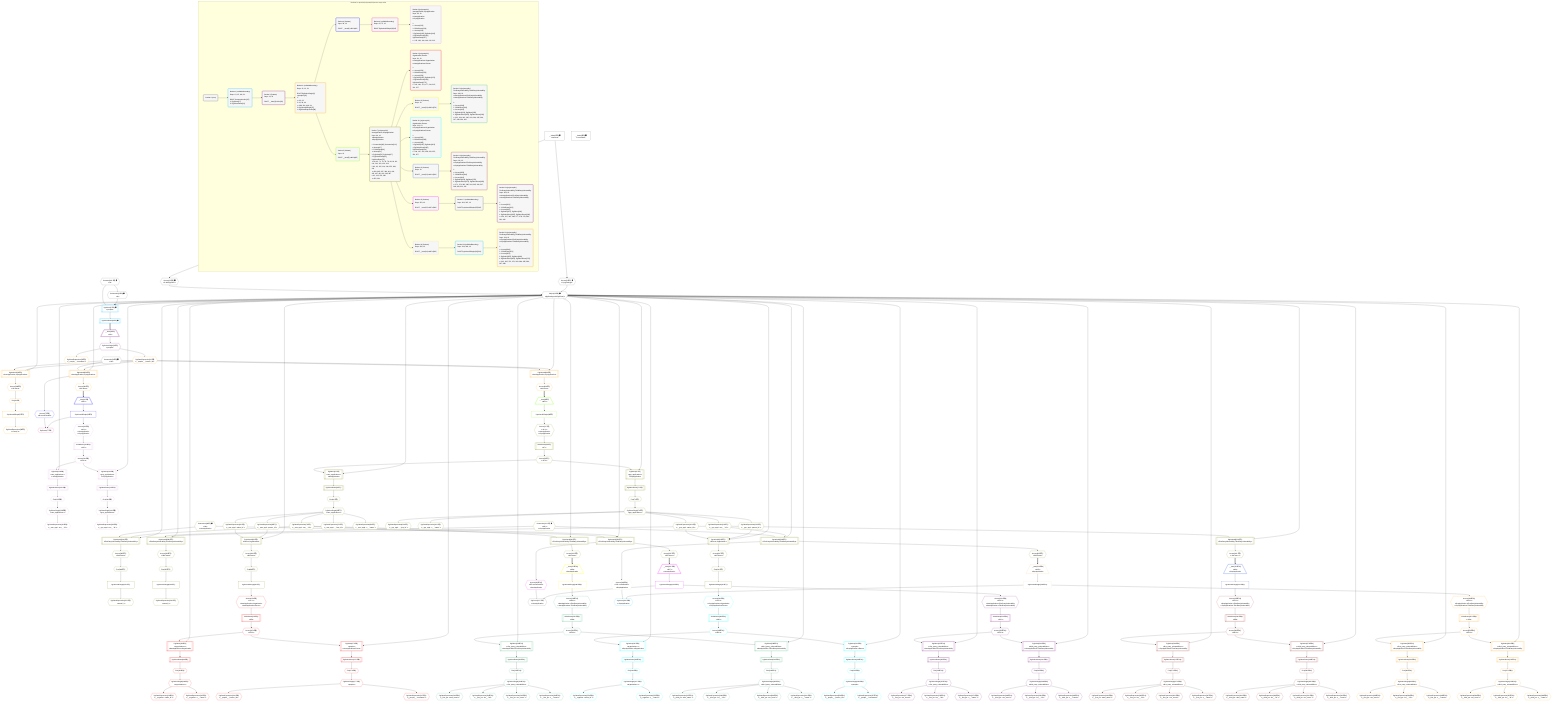 %%{init: {'themeVariables': { 'fontSize': '12px'}}}%%
graph TD
    classDef path fill:#eee,stroke:#000,color:#000
    classDef plan fill:#fff,stroke-width:1px,color:#000
    classDef itemplan fill:#fff,stroke-width:2px,color:#000
    classDef unbatchedplan fill:#dff,stroke-width:1px,color:#000
    classDef sideeffectplan fill:#fcc,stroke-width:2px,color:#000
    classDef bucket fill:#f6f6f6,color:#000,stroke-width:2px,text-align:left

    subgraph "Buckets for queries/polymorphic/person-app-vulns"
    Bucket0("Bucket 0 (root)"):::bucket
    Bucket1("Bucket 1 (nullableBoundary)<br />Deps: 13, 15, 411, 31<br /><br />ROOT Connectionᐸ9ᐳ[15]<br />1: PgSelect[17]<br />2: PgSelectRows[19]"):::bucket
    Bucket2("Bucket 2 (listItem)<br />Deps: 13, 31<br /><br />ROOT __Item{2}ᐸ19ᐳ[20]"):::bucket
    Bucket3("Bucket 3 (nullableBoundary)<br />Deps: 21, 13, 31<br /><br />ROOT PgSelectSingle{2}ᐸpeopleᐳ[21]<br />1: <br />ᐳ: 22, 23<br />2: 32, 39, 40<br />ᐳ: 389, 391, 409, 34<br />3: PgUnionAllSingle[37]<br />ᐳ: PgClassExpression[38]"):::bucket
    Bucket4("Bucket 4 (listItem)<br />Deps: 39, 13<br /><br />ROOT __Item{4}ᐸ391ᐳ[42]"):::bucket
    Bucket5("Bucket 5 (listItem)<br />Deps: 13<br /><br />ROOT __Item{5}ᐸ409ᐳ[45]"):::bucket
    Bucket6("Bucket 6 (nullableBoundary)<br />Deps: 43, 75, 13<br /><br />ROOT PgUnionAllSingle{4}[43]"):::bucket
    Bucket7("Bucket 7 (polymorphic)<br />AwsApplication,GcpApplication<br />Deps: 46, 13<br />ᐳAwsApplication<br />ᐳGcpApplication<br /><br />1: Connection[99], Connection[121]<br />ᐳ: Access[47]<br />2: JSONParse[49]<br />ᐳ: Access[51]<br />3: PgSelect[53], PgSelect[67]<br />4: PgSelectRows[61], PgSelectRows[72]<br />ᐳ: 60, 63, 71, 74, 78, 79, 80, 81, 82, 100, 101, 102, 103, 104<br />5: 83, 92, 105, 114, 246, 253, 286, 292<br />ᐳ: 393, 395, 397, 399, 401, 403, 405, 407, 88, 110, 248, 287<br />6: 91, 113, 251, 290<br />ᐳ: 252, 291"):::bucket
    Bucket8("Bucket 8 (polymorphic)<br />AwsApplication,GcpApplication<br />Deps: 43, 13<br />ᐳAwsApplication<br />ᐳGcpApplication<br /><br />1: <br />ᐳ: Access[122]<br />2: JSONParse[124]<br />ᐳ: Access[126]<br />3: PgSelect[128], PgSelect[142]<br />4: PgSelectRows[136], PgSelectRows[147]<br />ᐳ: 135, 138, 146, 149, 212, 213"):::bucket
    Bucket9("Bucket 9 (polymorphic)<br />Organization,Person<br />Deps: 91, 13<br />ᐳAwsApplicationᐳOrganization<br />ᐳAwsApplicationᐳPerson<br /><br />1: <br />ᐳ: Access[150]<br />2: JSONParse[152]<br />ᐳ: Access[154]<br />3: PgSelect[156], PgSelect[170]<br />4: PgSelectRows[164], PgSelectRows[175]<br />ᐳ: 163, 166, 174, 177, 214, 215, 216, 217"):::bucket
    Bucket10("Bucket 10 (listItem)<br />Deps: 13<br /><br />ROOT __Item{10}ᐸ393ᐳ[179]"):::bucket
    Bucket11("Bucket 11 (polymorphic)<br />Organization,Person<br />Deps: 113, 13<br />ᐳGcpApplicationᐳOrganization<br />ᐳGcpApplicationᐳPerson<br /><br />1: <br />ᐳ: Access[181]<br />2: JSONParse[183]<br />ᐳ: Access[185]<br />3: PgSelect[187], PgSelect[201]<br />4: PgSelectRows[195], PgSelectRows[206]<br />ᐳ: 194, 197, 205, 208, 254, 255, 256, 257"):::bucket
    Bucket12("Bucket 12 (listItem)<br />Deps: 13<br /><br />ROOT __Item{12}ᐸ401ᐳ[210]"):::bucket
    Bucket13("Bucket 13 (polymorphic)<br />FirstPartyVulnerability,ThirdPartyVulnerability<br />Deps: 180, 13<br />ᐳAwsApplicationᐳFirstPartyVulnerability<br />ᐳAwsApplicationᐳThirdPartyVulnerability<br /><br />1: <br />ᐳ: Access[218]<br />2: JSONParse[220]<br />ᐳ: Access[222]<br />3: PgSelect[224], PgSelect[238]<br />4: PgSelectRows[232], PgSelectRows[243]<br />ᐳ: 231, 234, 242, 245, 293, 294, 295, 296, 297, 298, 299, 300"):::bucket
    Bucket14("Bucket 14 (polymorphic)<br />FirstPartyVulnerability,ThirdPartyVulnerability<br />Deps: 211, 13<br />ᐳGcpApplicationᐳFirstPartyVulnerability<br />ᐳGcpApplicationᐳThirdPartyVulnerability<br /><br />1: <br />ᐳ: Access[258]<br />2: JSONParse[260]<br />ᐳ: Access[262]<br />3: PgSelect[264], PgSelect[278]<br />4: PgSelectRows[272], PgSelectRows[283]<br />ᐳ: 271, 274, 282, 285, 304, 305, 306, 307, 308, 309, 310, 311"):::bucket
    Bucket15("Bucket 15 (listItem)<br />Deps: 253, 13<br /><br />ROOT __Item{15}ᐸ397ᐳ[302]"):::bucket
    Bucket16("Bucket 16 (listItem)<br />Deps: 292, 13<br /><br />ROOT __Item{16}ᐸ405ᐳ[313]"):::bucket
    Bucket17("Bucket 17 (nullableBoundary)<br />Deps: 303, 315, 13<br /><br />ROOT PgUnionAllSingle{15}[303]"):::bucket
    Bucket18("Bucket 18 (nullableBoundary)<br />Deps: 314, 318, 13<br /><br />ROOT PgUnionAllSingle{16}[314]"):::bucket
    Bucket19("Bucket 19 (polymorphic)<br />FirstPartyVulnerability,ThirdPartyVulnerability<br />Deps: 303, 13<br />ᐳAwsApplicationᐳFirstPartyVulnerability<br />ᐳAwsApplicationᐳThirdPartyVulnerability<br /><br />1: <br />ᐳ: Access[321]<br />2: JSONParse[323]<br />ᐳ: Access[325]<br />3: PgSelect[327], PgSelect[341]<br />4: PgSelectRows[335], PgSelectRows[346]<br />ᐳ: 334, 337, 345, 348, 377, 378, 379, 380, 381, 382"):::bucket
    Bucket20("Bucket 20 (polymorphic)<br />FirstPartyVulnerability,ThirdPartyVulnerability<br />Deps: 314, 13<br />ᐳGcpApplicationᐳFirstPartyVulnerability<br />ᐳGcpApplicationᐳThirdPartyVulnerability<br /><br />1: <br />ᐳ: Access[349]<br />2: JSONParse[351]<br />ᐳ: Access[353]<br />3: PgSelect[355], PgSelect[369]<br />4: PgSelectRows[363], PgSelectRows[374]<br />ᐳ: 362, 365, 373, 376, 383, 384, 385, 386, 387, 388"):::bucket
    end
    Bucket0 --> Bucket1
    Bucket1 --> Bucket2
    Bucket2 --> Bucket3
    Bucket3 --> Bucket4 & Bucket5
    Bucket4 --> Bucket6
    Bucket5 --> Bucket7
    Bucket6 --> Bucket8
    Bucket7 --> Bucket9 & Bucket10 & Bucket11 & Bucket12 & Bucket15 & Bucket16
    Bucket10 --> Bucket13
    Bucket12 --> Bucket14
    Bucket15 --> Bucket17
    Bucket16 --> Bucket18
    Bucket17 --> Bucket19
    Bucket18 --> Bucket20

    %% plan dependencies
    Object13{{"Object[13∈0] ➊<br />ᐸ{pgSettings,withPgClient}ᐳ"}}:::plan
    Access10{{"Access[10∈0] ➊<br />ᐸ2.pgSettingsᐳ"}}:::plan
    Access12{{"Access[12∈0] ➊<br />ᐸ2.withPgClientᐳ"}}:::plan
    Access10 & Access12 --> Object13
    __Value2["__Value[2∈0] ➊<br />ᐸcontextᐳ"]:::plan
    __Value2 --> Access10
    __Value2 --> Access12
    Connection15{{"Connection[15∈0] ➊<br />ᐸ9ᐳ"}}:::plan
    Constant411{{"Constant[411∈0] ➊<br />ᐸ4ᐳ"}}:::plan
    Constant411 --> Connection15
    __Value4["__Value[4∈0] ➊<br />ᐸrootValueᐳ"]:::plan
    Connection31{{"Connection[31∈0] ➊<br />ᐸ24ᐳ"}}:::plan
    PgSelect17[["PgSelect[17∈1] ➊<br />ᐸpeopleᐳ"]]:::plan
    Object13 & Connection15 & Constant411 --> PgSelect17
    PgSelectRows19[["PgSelectRows[19∈1] ➊"]]:::plan
    PgSelect17 --> PgSelectRows19
    __Item20[/"__Item[20∈2]<br />ᐸ19ᐳ"\]:::itemplan
    PgSelectRows19 ==> __Item20
    PgSelectSingle21{{"PgSelectSingle[21∈2]<br />ᐸpeopleᐳ"}}:::plan
    __Item20 --> PgSelectSingle21
    PgUnionAll32[["PgUnionAll[32∈3]<br />ᐸAwsApplication,GcpApplicationᐳ"]]:::plan
    PgClassExpression22{{"PgClassExpression[22∈3]<br />ᐸ__people__.”person_id”ᐳ"}}:::plan
    Object13 & PgClassExpression22 & Connection31 --> PgUnionAll32
    PgUnionAll39[["PgUnionAll[39∈3]<br />ᐸAwsApplication,GcpApplicationᐳ"]]:::plan
    Object13 & PgClassExpression22 & Connection31 --> PgUnionAll39
    PgUnionAll40[["PgUnionAll[40∈3]<br />ᐸAwsApplication,GcpApplicationᐳ"]]:::plan
    Object13 & PgClassExpression22 & Connection31 --> PgUnionAll40
    PgSelectSingle21 --> PgClassExpression22
    PgClassExpression23{{"PgClassExpression[23∈3]<br />ᐸ__people__.”username”ᐳ"}}:::plan
    PgSelectSingle21 --> PgClassExpression23
    First34{{"First[34∈3]"}}:::plan
    Access389{{"Access[389∈3]<br />ᐸ32.itemsᐳ"}}:::plan
    Access389 --> First34
    PgUnionAllSingle37["PgUnionAllSingle[37∈3]"]:::plan
    First34 --> PgUnionAllSingle37
    PgClassExpression38{{"PgClassExpression[38∈3]<br />ᐸcount(*)ᐳ"}}:::plan
    PgUnionAllSingle37 --> PgClassExpression38
    PgUnionAll32 --> Access389
    Access391{{"Access[391∈3]<br />ᐸ39.itemsᐳ"}}:::plan
    PgUnionAll39 --> Access391
    Access409{{"Access[409∈3]<br />ᐸ40.itemsᐳ"}}:::plan
    PgUnionAll40 --> Access409
    __Item42[/"__Item[42∈4]<br />ᐸ391ᐳ"\]:::itemplan
    Access391 ==> __Item42
    PgUnionAllSingle43["PgUnionAllSingle[43∈4]"]:::plan
    __Item42 --> PgUnionAllSingle43
    Access75{{"Access[75∈4]<br />ᐸ39.cursorDetailsᐳ"}}:::plan
    PgUnionAll39 --> Access75
    PgCursor77{{"PgCursor[77∈6]"}}:::plan
    PgUnionAllSingle43 & Access75 --> PgCursor77
    PgSelect128[["PgSelect[128∈8]<br />ᐸaws_applicationsᐳ<br />ᐳAwsApplication"]]:::plan
    Access126{{"Access[126∈8]^<br />ᐸ124.0ᐳ"}}:::plan
    Object13 & Access126 --> PgSelect128
    PgSelect142[["PgSelect[142∈8]<br />ᐸgcp_applicationsᐳ<br />ᐳGcpApplication"]]:::plan
    Object13 & Access126 --> PgSelect142
    Access122{{"Access[122∈8]<br />ᐸ43.1ᐳ<br />ᐳAwsApplication<br />ᐳGcpApplication"}}:::plan
    PgUnionAllSingle43 --> Access122
    JSONParse124[["JSONParse[124∈8]^<br />ᐸ122ᐳ"]]:::plan
    Access122 --> JSONParse124
    JSONParse124 --> Access126
    First135{{"First[135∈8]^"}}:::plan
    PgSelectRows136[["PgSelectRows[136∈8]^"]]:::plan
    PgSelectRows136 --> First135
    PgSelect128 --> PgSelectRows136
    PgSelectSingle138{{"PgSelectSingle[138∈8]^<br />ᐸaws_applicationsᐳ"}}:::plan
    First135 --> PgSelectSingle138
    First146{{"First[146∈8]^"}}:::plan
    PgSelectRows147[["PgSelectRows[147∈8]^"]]:::plan
    PgSelectRows147 --> First146
    PgSelect142 --> PgSelectRows147
    PgSelectSingle149{{"PgSelectSingle[149∈8]^<br />ᐸgcp_applicationsᐳ"}}:::plan
    First146 --> PgSelectSingle149
    PgClassExpression212{{"PgClassExpression[212∈8]^<br />ᐸ__aws_appl...ons__.”id”ᐳ"}}:::plan
    PgSelectSingle138 --> PgClassExpression212
    PgClassExpression213{{"PgClassExpression[213∈8]^<br />ᐸ__gcp_appl...ons__.”id”ᐳ"}}:::plan
    PgSelectSingle149 --> PgClassExpression213
    __Item45[/"__Item[45∈5]<br />ᐸ409ᐳ"\]:::itemplan
    Access409 ==> __Item45
    PgUnionAllSingle46["PgUnionAllSingle[46∈5]"]:::plan
    __Item45 --> PgUnionAllSingle46
    PgUnionAll83[["PgUnionAll[83∈7]^<br />ᐸPerson,Organizationᐳ"]]:::plan
    PgClassExpression81{{"PgClassExpression[81∈7]^<br />ᐸ__aws_appl...person_id”ᐳ"}}:::plan
    PgClassExpression82{{"PgClassExpression[82∈7]^<br />ᐸ__aws_appl...zation_id”ᐳ"}}:::plan
    Object13 & PgClassExpression81 & PgClassExpression82 --> PgUnionAll83
    PgUnionAll105[["PgUnionAll[105∈7]^<br />ᐸPerson,Organizationᐳ"]]:::plan
    PgClassExpression103{{"PgClassExpression[103∈7]^<br />ᐸ__gcp_appl...person_id”ᐳ"}}:::plan
    PgClassExpression104{{"PgClassExpression[104∈7]^<br />ᐸ__gcp_appl...zation_id”ᐳ"}}:::plan
    Object13 & PgClassExpression103 & PgClassExpression104 --> PgUnionAll105
    PgUnionAll246[["PgUnionAll[246∈7]^<br />ᐸFirstPartyVulnerability,ThirdPartyVulnerabilityᐳ"]]:::plan
    PgClassExpression79{{"PgClassExpression[79∈7]^<br />ᐸ__aws_appl...ons__.”id”ᐳ"}}:::plan
    Connection99{{"Connection[99∈7] ➊<br />ᐸ96ᐳ<br />ᐳAwsApplication"}}:::plan
    Object13 & PgClassExpression79 & Connection99 --> PgUnionAll246
    PgUnionAll253[["PgUnionAll[253∈7]^<br />ᐸFirstPartyVulnerability,ThirdPartyVulnerabilityᐳ"]]:::plan
    Object13 & PgClassExpression79 & Connection99 --> PgUnionAll253
    PgUnionAll286[["PgUnionAll[286∈7]^<br />ᐸFirstPartyVulnerability,ThirdPartyVulnerabilityᐳ"]]:::plan
    PgClassExpression101{{"PgClassExpression[101∈7]^<br />ᐸ__gcp_appl...ons__.”id”ᐳ"}}:::plan
    Connection121{{"Connection[121∈7] ➊<br />ᐸ118ᐳ<br />ᐳGcpApplication"}}:::plan
    Object13 & PgClassExpression101 & Connection121 --> PgUnionAll286
    PgUnionAll292[["PgUnionAll[292∈7]^<br />ᐸFirstPartyVulnerability,ThirdPartyVulnerabilityᐳ"]]:::plan
    Object13 & PgClassExpression101 & Connection121 --> PgUnionAll292
    PgSelect53[["PgSelect[53∈7]<br />ᐸaws_applicationsᐳ<br />ᐳAwsApplication"]]:::plan
    Access51{{"Access[51∈7]^<br />ᐸ49.0ᐳ"}}:::plan
    Object13 & Access51 --> PgSelect53
    PgSelect67[["PgSelect[67∈7]<br />ᐸgcp_applicationsᐳ<br />ᐳGcpApplication"]]:::plan
    Object13 & Access51 --> PgSelect67
    PgUnionAll92[["PgUnionAll[92∈7]^<br />ᐸFirstPartyVulnerability,ThirdPartyVulnerabilityᐳ"]]:::plan
    Object13 & PgClassExpression79 --> PgUnionAll92
    PgUnionAll114[["PgUnionAll[114∈7]^<br />ᐸFirstPartyVulnerability,ThirdPartyVulnerabilityᐳ"]]:::plan
    Object13 & PgClassExpression101 --> PgUnionAll114
    Access47{{"Access[47∈7]<br />ᐸ46.1ᐳ<br />ᐳAwsApplication<br />ᐳGcpApplication"}}:::plan
    PgUnionAllSingle46 --> Access47
    JSONParse49[["JSONParse[49∈7]^<br />ᐸ47ᐳ"]]:::plan
    Access47 --> JSONParse49
    JSONParse49 --> Access51
    First60{{"First[60∈7]^"}}:::plan
    PgSelectRows61[["PgSelectRows[61∈7]^"]]:::plan
    PgSelectRows61 --> First60
    PgSelect53 --> PgSelectRows61
    PgSelectSingle63{{"PgSelectSingle[63∈7]^<br />ᐸaws_applicationsᐳ"}}:::plan
    First60 --> PgSelectSingle63
    First71{{"First[71∈7]^"}}:::plan
    PgSelectRows72[["PgSelectRows[72∈7]^"]]:::plan
    PgSelectRows72 --> First71
    PgSelect67 --> PgSelectRows72
    PgSelectSingle74{{"PgSelectSingle[74∈7]^<br />ᐸgcp_applicationsᐳ"}}:::plan
    First71 --> PgSelectSingle74
    PgClassExpression78{{"PgClassExpression[78∈7]^<br />ᐸ__aws_appl..._.”aws_id”ᐳ"}}:::plan
    PgSelectSingle63 --> PgClassExpression78
    PgSelectSingle63 --> PgClassExpression79
    PgClassExpression80{{"PgClassExpression[80∈7]^<br />ᐸ__aws_appl...s__.”name”ᐳ"}}:::plan
    PgSelectSingle63 --> PgClassExpression80
    PgSelectSingle63 --> PgClassExpression81
    PgSelectSingle63 --> PgClassExpression82
    First88{{"First[88∈7]^"}}:::plan
    Access399{{"Access[399∈7]^<br />ᐸ83.itemsᐳ"}}:::plan
    Access399 --> First88
    PgUnionAllSingle91["PgUnionAllSingle[91∈7]^"]:::plan
    First88 --> PgUnionAllSingle91
    PgClassExpression100{{"PgClassExpression[100∈7]^<br />ᐸ__gcp_appl..._.”gcp_id”ᐳ"}}:::plan
    PgSelectSingle74 --> PgClassExpression100
    PgSelectSingle74 --> PgClassExpression101
    PgClassExpression102{{"PgClassExpression[102∈7]^<br />ᐸ__gcp_appl...s__.”name”ᐳ"}}:::plan
    PgSelectSingle74 --> PgClassExpression102
    PgSelectSingle74 --> PgClassExpression103
    PgSelectSingle74 --> PgClassExpression104
    First110{{"First[110∈7]^"}}:::plan
    Access407{{"Access[407∈7]^<br />ᐸ105.itemsᐳ"}}:::plan
    Access407 --> First110
    PgUnionAllSingle113["PgUnionAllSingle[113∈7]^"]:::plan
    First110 --> PgUnionAllSingle113
    First248{{"First[248∈7]^"}}:::plan
    Access395{{"Access[395∈7]^<br />ᐸ246.itemsᐳ"}}:::plan
    Access395 --> First248
    PgUnionAllSingle251["PgUnionAllSingle[251∈7]^"]:::plan
    First248 --> PgUnionAllSingle251
    PgClassExpression252{{"PgClassExpression[252∈7]^<br />ᐸcount(*)ᐳ"}}:::plan
    PgUnionAllSingle251 --> PgClassExpression252
    First287{{"First[287∈7]^"}}:::plan
    Access403{{"Access[403∈7]^<br />ᐸ286.itemsᐳ"}}:::plan
    Access403 --> First287
    PgUnionAllSingle290["PgUnionAllSingle[290∈7]^"]:::plan
    First287 --> PgUnionAllSingle290
    PgClassExpression291{{"PgClassExpression[291∈7]^<br />ᐸcount(*)ᐳ"}}:::plan
    PgUnionAllSingle290 --> PgClassExpression291
    Access393{{"Access[393∈7]^<br />ᐸ92.itemsᐳ"}}:::plan
    PgUnionAll92 --> Access393
    PgUnionAll246 --> Access395
    Access397{{"Access[397∈7]^<br />ᐸ253.itemsᐳ"}}:::plan
    PgUnionAll253 --> Access397
    PgUnionAll83 --> Access399
    Access401{{"Access[401∈7]^<br />ᐸ114.itemsᐳ"}}:::plan
    PgUnionAll114 --> Access401
    PgUnionAll286 --> Access403
    Access405{{"Access[405∈7]^<br />ᐸ292.itemsᐳ"}}:::plan
    PgUnionAll292 --> Access405
    PgUnionAll105 --> Access407
    PgSelect156[["PgSelect[156∈9]<br />ᐸorganizationsᐳ<br />ᐳAwsApplicationᐳOrganization"]]:::plan
    Access154{{"Access[154∈9]^<br />ᐸ152.0ᐳ"}}:::plan
    Object13 & Access154 --> PgSelect156
    PgSelect170[["PgSelect[170∈9]<br />ᐸpeopleᐳ<br />ᐳAwsApplicationᐳPerson"]]:::plan
    Object13 & Access154 --> PgSelect170
    Access150{{"Access[150∈9]<br />ᐸ91.1ᐳ<br />ᐳAwsApplicationᐳOrganization<br />ᐳAwsApplicationᐳPerson"}}:::plan
    PgUnionAllSingle91 --> Access150
    JSONParse152[["JSONParse[152∈9]^<br />ᐸ150ᐳ"]]:::plan
    Access150 --> JSONParse152
    JSONParse152 --> Access154
    First163{{"First[163∈9]^"}}:::plan
    PgSelectRows164[["PgSelectRows[164∈9]^"]]:::plan
    PgSelectRows164 --> First163
    PgSelect156 --> PgSelectRows164
    PgSelectSingle166{{"PgSelectSingle[166∈9]^<br />ᐸorganizationsᐳ"}}:::plan
    First163 --> PgSelectSingle166
    First174{{"First[174∈9]^"}}:::plan
    PgSelectRows175[["PgSelectRows[175∈9]^"]]:::plan
    PgSelectRows175 --> First174
    PgSelect170 --> PgSelectRows175
    PgSelectSingle177{{"PgSelectSingle[177∈9]^<br />ᐸpeopleᐳ"}}:::plan
    First174 --> PgSelectSingle177
    PgClassExpression214{{"PgClassExpression[214∈9]^<br />ᐸ__organiza...zation_id”ᐳ"}}:::plan
    PgSelectSingle166 --> PgClassExpression214
    PgClassExpression215{{"PgClassExpression[215∈9]^<br />ᐸ__organiza...s__.”name”ᐳ"}}:::plan
    PgSelectSingle166 --> PgClassExpression215
    PgClassExpression216{{"PgClassExpression[216∈9]^<br />ᐸ__people__.”person_id”ᐳ"}}:::plan
    PgSelectSingle177 --> PgClassExpression216
    PgClassExpression217{{"PgClassExpression[217∈9]^<br />ᐸ__people__.”username”ᐳ"}}:::plan
    PgSelectSingle177 --> PgClassExpression217
    __Item179[/"__Item[179∈10]<br />ᐸ393ᐳ<br />ᐳAwsApplication"\]:::itemplan
    Access393 ==> __Item179
    PgUnionAllSingle180["PgUnionAllSingle[180∈10]^"]:::plan
    __Item179 --> PgUnionAllSingle180
    PgSelect224[["PgSelect[224∈13]<br />ᐸfirst_party_vulnerabilitiesᐳ<br />ᐳAwsApplicationᐳFirstPartyVulnerability"]]:::plan
    Access222{{"Access[222∈13]^<br />ᐸ220.0ᐳ"}}:::plan
    Object13 & Access222 --> PgSelect224
    PgSelect238[["PgSelect[238∈13]<br />ᐸthird_party_vulnerabilitiesᐳ<br />ᐳAwsApplicationᐳThirdPartyVulnerability"]]:::plan
    Object13 & Access222 --> PgSelect238
    Access218{{"Access[218∈13]<br />ᐸ180.1ᐳ<br />ᐳAwsApplicationᐳFirstPartyVulnerability<br />ᐳAwsApplicationᐳThirdPartyVulnerability"}}:::plan
    PgUnionAllSingle180 --> Access218
    JSONParse220[["JSONParse[220∈13]^<br />ᐸ218ᐳ"]]:::plan
    Access218 --> JSONParse220
    JSONParse220 --> Access222
    First231{{"First[231∈13]^"}}:::plan
    PgSelectRows232[["PgSelectRows[232∈13]^"]]:::plan
    PgSelectRows232 --> First231
    PgSelect224 --> PgSelectRows232
    PgSelectSingle234{{"PgSelectSingle[234∈13]^<br />ᐸfirst_party_vulnerabilitiesᐳ"}}:::plan
    First231 --> PgSelectSingle234
    First242{{"First[242∈13]^"}}:::plan
    PgSelectRows243[["PgSelectRows[243∈13]^"]]:::plan
    PgSelectRows243 --> First242
    PgSelect238 --> PgSelectRows243
    PgSelectSingle245{{"PgSelectSingle[245∈13]^<br />ᐸthird_party_vulnerabilitiesᐳ"}}:::plan
    First242 --> PgSelectSingle245
    PgClassExpression293{{"PgClassExpression[293∈13]^<br />ᐸ__first_pa...team_name”ᐳ"}}:::plan
    PgSelectSingle234 --> PgClassExpression293
    PgClassExpression294{{"PgClassExpression[294∈13]^<br />ᐸ__first_pa...ies__.”id”ᐳ"}}:::plan
    PgSelectSingle234 --> PgClassExpression294
    PgClassExpression295{{"PgClassExpression[295∈13]^<br />ᐸ__first_pa...vss_score”ᐳ"}}:::plan
    PgSelectSingle234 --> PgClassExpression295
    PgClassExpression296{{"PgClassExpression[296∈13]^<br />ᐸ__first_pa...s__.”name”ᐳ"}}:::plan
    PgSelectSingle234 --> PgClassExpression296
    PgClassExpression297{{"PgClassExpression[297∈13]^<br />ᐸ__third_pa...ndor_name”ᐳ"}}:::plan
    PgSelectSingle245 --> PgClassExpression297
    PgClassExpression298{{"PgClassExpression[298∈13]^<br />ᐸ__third_pa...ies__.”id”ᐳ"}}:::plan
    PgSelectSingle245 --> PgClassExpression298
    PgClassExpression299{{"PgClassExpression[299∈13]^<br />ᐸ__third_pa...vss_score”ᐳ"}}:::plan
    PgSelectSingle245 --> PgClassExpression299
    PgClassExpression300{{"PgClassExpression[300∈13]^<br />ᐸ__third_pa...s__.”name”ᐳ"}}:::plan
    PgSelectSingle245 --> PgClassExpression300
    PgSelect187[["PgSelect[187∈11]<br />ᐸorganizationsᐳ<br />ᐳGcpApplicationᐳOrganization"]]:::plan
    Access185{{"Access[185∈11]^<br />ᐸ183.0ᐳ"}}:::plan
    Object13 & Access185 --> PgSelect187
    PgSelect201[["PgSelect[201∈11]<br />ᐸpeopleᐳ<br />ᐳGcpApplicationᐳPerson"]]:::plan
    Object13 & Access185 --> PgSelect201
    Access181{{"Access[181∈11]<br />ᐸ113.1ᐳ<br />ᐳGcpApplicationᐳOrganization<br />ᐳGcpApplicationᐳPerson"}}:::plan
    PgUnionAllSingle113 --> Access181
    JSONParse183[["JSONParse[183∈11]^<br />ᐸ181ᐳ"]]:::plan
    Access181 --> JSONParse183
    JSONParse183 --> Access185
    First194{{"First[194∈11]^"}}:::plan
    PgSelectRows195[["PgSelectRows[195∈11]^"]]:::plan
    PgSelectRows195 --> First194
    PgSelect187 --> PgSelectRows195
    PgSelectSingle197{{"PgSelectSingle[197∈11]^<br />ᐸorganizationsᐳ"}}:::plan
    First194 --> PgSelectSingle197
    First205{{"First[205∈11]^"}}:::plan
    PgSelectRows206[["PgSelectRows[206∈11]^"]]:::plan
    PgSelectRows206 --> First205
    PgSelect201 --> PgSelectRows206
    PgSelectSingle208{{"PgSelectSingle[208∈11]^<br />ᐸpeopleᐳ"}}:::plan
    First205 --> PgSelectSingle208
    PgClassExpression254{{"PgClassExpression[254∈11]^<br />ᐸ__organiza...zation_id”ᐳ"}}:::plan
    PgSelectSingle197 --> PgClassExpression254
    PgClassExpression255{{"PgClassExpression[255∈11]^<br />ᐸ__organiza...s__.”name”ᐳ"}}:::plan
    PgSelectSingle197 --> PgClassExpression255
    PgClassExpression256{{"PgClassExpression[256∈11]^<br />ᐸ__people__.”person_id”ᐳ"}}:::plan
    PgSelectSingle208 --> PgClassExpression256
    PgClassExpression257{{"PgClassExpression[257∈11]^<br />ᐸ__people__.”username”ᐳ"}}:::plan
    PgSelectSingle208 --> PgClassExpression257
    __Item210[/"__Item[210∈12]<br />ᐸ401ᐳ<br />ᐳGcpApplication"\]:::itemplan
    Access401 ==> __Item210
    PgUnionAllSingle211["PgUnionAllSingle[211∈12]^"]:::plan
    __Item210 --> PgUnionAllSingle211
    PgSelect264[["PgSelect[264∈14]<br />ᐸfirst_party_vulnerabilitiesᐳ<br />ᐳGcpApplicationᐳFirstPartyVulnerability"]]:::plan
    Access262{{"Access[262∈14]^<br />ᐸ260.0ᐳ"}}:::plan
    Object13 & Access262 --> PgSelect264
    PgSelect278[["PgSelect[278∈14]<br />ᐸthird_party_vulnerabilitiesᐳ<br />ᐳGcpApplicationᐳThirdPartyVulnerability"]]:::plan
    Object13 & Access262 --> PgSelect278
    Access258{{"Access[258∈14]<br />ᐸ211.1ᐳ<br />ᐳGcpApplicationᐳFirstPartyVulnerability<br />ᐳGcpApplicationᐳThirdPartyVulnerability"}}:::plan
    PgUnionAllSingle211 --> Access258
    JSONParse260[["JSONParse[260∈14]^<br />ᐸ258ᐳ"]]:::plan
    Access258 --> JSONParse260
    JSONParse260 --> Access262
    First271{{"First[271∈14]^"}}:::plan
    PgSelectRows272[["PgSelectRows[272∈14]^"]]:::plan
    PgSelectRows272 --> First271
    PgSelect264 --> PgSelectRows272
    PgSelectSingle274{{"PgSelectSingle[274∈14]^<br />ᐸfirst_party_vulnerabilitiesᐳ"}}:::plan
    First271 --> PgSelectSingle274
    First282{{"First[282∈14]^"}}:::plan
    PgSelectRows283[["PgSelectRows[283∈14]^"]]:::plan
    PgSelectRows283 --> First282
    PgSelect278 --> PgSelectRows283
    PgSelectSingle285{{"PgSelectSingle[285∈14]^<br />ᐸthird_party_vulnerabilitiesᐳ"}}:::plan
    First282 --> PgSelectSingle285
    PgClassExpression304{{"PgClassExpression[304∈14]^<br />ᐸ__first_pa...team_name”ᐳ"}}:::plan
    PgSelectSingle274 --> PgClassExpression304
    PgClassExpression305{{"PgClassExpression[305∈14]^<br />ᐸ__first_pa...ies__.”id”ᐳ"}}:::plan
    PgSelectSingle274 --> PgClassExpression305
    PgClassExpression306{{"PgClassExpression[306∈14]^<br />ᐸ__first_pa...vss_score”ᐳ"}}:::plan
    PgSelectSingle274 --> PgClassExpression306
    PgClassExpression307{{"PgClassExpression[307∈14]^<br />ᐸ__first_pa...s__.”name”ᐳ"}}:::plan
    PgSelectSingle274 --> PgClassExpression307
    PgClassExpression308{{"PgClassExpression[308∈14]^<br />ᐸ__third_pa...ndor_name”ᐳ"}}:::plan
    PgSelectSingle285 --> PgClassExpression308
    PgClassExpression309{{"PgClassExpression[309∈14]^<br />ᐸ__third_pa...ies__.”id”ᐳ"}}:::plan
    PgSelectSingle285 --> PgClassExpression309
    PgClassExpression310{{"PgClassExpression[310∈14]^<br />ᐸ__third_pa...vss_score”ᐳ"}}:::plan
    PgSelectSingle285 --> PgClassExpression310
    PgClassExpression311{{"PgClassExpression[311∈14]^<br />ᐸ__third_pa...s__.”name”ᐳ"}}:::plan
    PgSelectSingle285 --> PgClassExpression311
    __Item302[/"__Item[302∈15]<br />ᐸ397ᐳ<br />ᐳAwsApplication"\]:::itemplan
    Access397 ==> __Item302
    PgUnionAllSingle303["PgUnionAllSingle[303∈15]^"]:::plan
    __Item302 --> PgUnionAllSingle303
    Access315{{"Access[315∈15]<br />ᐸ253.cursorDetailsᐳ<br />ᐳAwsApplication"}}:::plan
    PgUnionAll253 --> Access315
    PgCursor317{{"PgCursor[317∈17]<br />ᐳAwsApplication"}}:::plan
    PgUnionAllSingle303 & Access315 --> PgCursor317
    PgSelect327[["PgSelect[327∈19]<br />ᐸfirst_party_vulnerabilitiesᐳ<br />ᐳAwsApplicationᐳFirstPartyVulnerability"]]:::plan
    Access325{{"Access[325∈19]^<br />ᐸ323.0ᐳ"}}:::plan
    Object13 & Access325 --> PgSelect327
    PgSelect341[["PgSelect[341∈19]<br />ᐸthird_party_vulnerabilitiesᐳ<br />ᐳAwsApplicationᐳThirdPartyVulnerability"]]:::plan
    Object13 & Access325 --> PgSelect341
    Access321{{"Access[321∈19]<br />ᐸ303.1ᐳ<br />ᐳAwsApplicationᐳFirstPartyVulnerability<br />ᐳAwsApplicationᐳThirdPartyVulnerability"}}:::plan
    PgUnionAllSingle303 --> Access321
    JSONParse323[["JSONParse[323∈19]^<br />ᐸ321ᐳ"]]:::plan
    Access321 --> JSONParse323
    JSONParse323 --> Access325
    First334{{"First[334∈19]^"}}:::plan
    PgSelectRows335[["PgSelectRows[335∈19]^"]]:::plan
    PgSelectRows335 --> First334
    PgSelect327 --> PgSelectRows335
    PgSelectSingle337{{"PgSelectSingle[337∈19]^<br />ᐸfirst_party_vulnerabilitiesᐳ"}}:::plan
    First334 --> PgSelectSingle337
    First345{{"First[345∈19]^"}}:::plan
    PgSelectRows346[["PgSelectRows[346∈19]^"]]:::plan
    PgSelectRows346 --> First345
    PgSelect341 --> PgSelectRows346
    PgSelectSingle348{{"PgSelectSingle[348∈19]^<br />ᐸthird_party_vulnerabilitiesᐳ"}}:::plan
    First345 --> PgSelectSingle348
    PgClassExpression377{{"PgClassExpression[377∈19]^<br />ᐸ__first_pa...vss_score”ᐳ"}}:::plan
    PgSelectSingle337 --> PgClassExpression377
    PgClassExpression378{{"PgClassExpression[378∈19]^<br />ᐸ__first_pa...ies__.”id”ᐳ"}}:::plan
    PgSelectSingle337 --> PgClassExpression378
    PgClassExpression379{{"PgClassExpression[379∈19]^<br />ᐸ__first_pa...s__.”name”ᐳ"}}:::plan
    PgSelectSingle337 --> PgClassExpression379
    PgClassExpression380{{"PgClassExpression[380∈19]^<br />ᐸ__third_pa...vss_score”ᐳ"}}:::plan
    PgSelectSingle348 --> PgClassExpression380
    PgClassExpression381{{"PgClassExpression[381∈19]^<br />ᐸ__third_pa...ies__.”id”ᐳ"}}:::plan
    PgSelectSingle348 --> PgClassExpression381
    PgClassExpression382{{"PgClassExpression[382∈19]^<br />ᐸ__third_pa...s__.”name”ᐳ"}}:::plan
    PgSelectSingle348 --> PgClassExpression382
    __Item313[/"__Item[313∈16]<br />ᐸ405ᐳ<br />ᐳGcpApplication"\]:::itemplan
    Access405 ==> __Item313
    PgUnionAllSingle314["PgUnionAllSingle[314∈16]^"]:::plan
    __Item313 --> PgUnionAllSingle314
    Access318{{"Access[318∈16]<br />ᐸ292.cursorDetailsᐳ<br />ᐳGcpApplication"}}:::plan
    PgUnionAll292 --> Access318
    PgCursor320{{"PgCursor[320∈18]<br />ᐳGcpApplication"}}:::plan
    PgUnionAllSingle314 & Access318 --> PgCursor320
    PgSelect355[["PgSelect[355∈20]<br />ᐸfirst_party_vulnerabilitiesᐳ<br />ᐳGcpApplicationᐳFirstPartyVulnerability"]]:::plan
    Access353{{"Access[353∈20]^<br />ᐸ351.0ᐳ"}}:::plan
    Object13 & Access353 --> PgSelect355
    PgSelect369[["PgSelect[369∈20]<br />ᐸthird_party_vulnerabilitiesᐳ<br />ᐳGcpApplicationᐳThirdPartyVulnerability"]]:::plan
    Object13 & Access353 --> PgSelect369
    Access349{{"Access[349∈20]<br />ᐸ314.1ᐳ<br />ᐳGcpApplicationᐳFirstPartyVulnerability<br />ᐳGcpApplicationᐳThirdPartyVulnerability"}}:::plan
    PgUnionAllSingle314 --> Access349
    JSONParse351[["JSONParse[351∈20]^<br />ᐸ349ᐳ"]]:::plan
    Access349 --> JSONParse351
    JSONParse351 --> Access353
    First362{{"First[362∈20]^"}}:::plan
    PgSelectRows363[["PgSelectRows[363∈20]^"]]:::plan
    PgSelectRows363 --> First362
    PgSelect355 --> PgSelectRows363
    PgSelectSingle365{{"PgSelectSingle[365∈20]^<br />ᐸfirst_party_vulnerabilitiesᐳ"}}:::plan
    First362 --> PgSelectSingle365
    First373{{"First[373∈20]^"}}:::plan
    PgSelectRows374[["PgSelectRows[374∈20]^"]]:::plan
    PgSelectRows374 --> First373
    PgSelect369 --> PgSelectRows374
    PgSelectSingle376{{"PgSelectSingle[376∈20]^<br />ᐸthird_party_vulnerabilitiesᐳ"}}:::plan
    First373 --> PgSelectSingle376
    PgClassExpression383{{"PgClassExpression[383∈20]^<br />ᐸ__first_pa...vss_score”ᐳ"}}:::plan
    PgSelectSingle365 --> PgClassExpression383
    PgClassExpression384{{"PgClassExpression[384∈20]^<br />ᐸ__first_pa...ies__.”id”ᐳ"}}:::plan
    PgSelectSingle365 --> PgClassExpression384
    PgClassExpression385{{"PgClassExpression[385∈20]^<br />ᐸ__first_pa...s__.”name”ᐳ"}}:::plan
    PgSelectSingle365 --> PgClassExpression385
    PgClassExpression386{{"PgClassExpression[386∈20]^<br />ᐸ__third_pa...vss_score”ᐳ"}}:::plan
    PgSelectSingle376 --> PgClassExpression386
    PgClassExpression387{{"PgClassExpression[387∈20]^<br />ᐸ__third_pa...ies__.”id”ᐳ"}}:::plan
    PgSelectSingle376 --> PgClassExpression387
    PgClassExpression388{{"PgClassExpression[388∈20]^<br />ᐸ__third_pa...s__.”name”ᐳ"}}:::plan
    PgSelectSingle376 --> PgClassExpression388

    %% define steps
    classDef bucket0 stroke:#696969
    class Bucket0,__Value2,__Value4,Access10,Access12,Object13,Connection15,Connection31,Constant411 bucket0
    classDef bucket1 stroke:#00bfff
    class Bucket1,PgSelect17,PgSelectRows19 bucket1
    classDef bucket2 stroke:#7f007f
    class Bucket2,__Item20,PgSelectSingle21 bucket2
    classDef bucket3 stroke:#ffa500
    class Bucket3,PgClassExpression22,PgClassExpression23,PgUnionAll32,First34,PgUnionAllSingle37,PgClassExpression38,PgUnionAll39,PgUnionAll40,Access389,Access391,Access409 bucket3
    classDef bucket4 stroke:#0000ff
    class Bucket4,__Item42,PgUnionAllSingle43,Access75 bucket4
    classDef bucket5 stroke:#7fff00
    class Bucket5,__Item45,PgUnionAllSingle46 bucket5
    classDef bucket6 stroke:#ff1493
    class Bucket6,PgCursor77 bucket6
    classDef bucket7 stroke:#808000
    class Bucket7,Access47,JSONParse49,Access51,PgSelect53,First60,PgSelectRows61,PgSelectSingle63,PgSelect67,First71,PgSelectRows72,PgSelectSingle74,PgClassExpression78,PgClassExpression79,PgClassExpression80,PgClassExpression81,PgClassExpression82,PgUnionAll83,First88,PgUnionAllSingle91,PgUnionAll92,Connection99,PgClassExpression100,PgClassExpression101,PgClassExpression102,PgClassExpression103,PgClassExpression104,PgUnionAll105,First110,PgUnionAllSingle113,PgUnionAll114,Connection121,PgUnionAll246,First248,PgUnionAllSingle251,PgClassExpression252,PgUnionAll253,PgUnionAll286,First287,PgUnionAllSingle290,PgClassExpression291,PgUnionAll292,Access393,Access395,Access397,Access399,Access401,Access403,Access405,Access407 bucket7
    classDef bucket8 stroke:#dda0dd
    class Bucket8,Access122,JSONParse124,Access126,PgSelect128,First135,PgSelectRows136,PgSelectSingle138,PgSelect142,First146,PgSelectRows147,PgSelectSingle149,PgClassExpression212,PgClassExpression213 bucket8
    classDef bucket9 stroke:#ff0000
    class Bucket9,Access150,JSONParse152,Access154,PgSelect156,First163,PgSelectRows164,PgSelectSingle166,PgSelect170,First174,PgSelectRows175,PgSelectSingle177,PgClassExpression214,PgClassExpression215,PgClassExpression216,PgClassExpression217 bucket9
    classDef bucket10 stroke:#ffff00
    class Bucket10,__Item179,PgUnionAllSingle180 bucket10
    classDef bucket11 stroke:#00ffff
    class Bucket11,Access181,JSONParse183,Access185,PgSelect187,First194,PgSelectRows195,PgSelectSingle197,PgSelect201,First205,PgSelectRows206,PgSelectSingle208,PgClassExpression254,PgClassExpression255,PgClassExpression256,PgClassExpression257 bucket11
    classDef bucket12 stroke:#4169e1
    class Bucket12,__Item210,PgUnionAllSingle211 bucket12
    classDef bucket13 stroke:#3cb371
    class Bucket13,Access218,JSONParse220,Access222,PgSelect224,First231,PgSelectRows232,PgSelectSingle234,PgSelect238,First242,PgSelectRows243,PgSelectSingle245,PgClassExpression293,PgClassExpression294,PgClassExpression295,PgClassExpression296,PgClassExpression297,PgClassExpression298,PgClassExpression299,PgClassExpression300 bucket13
    classDef bucket14 stroke:#a52a2a
    class Bucket14,Access258,JSONParse260,Access262,PgSelect264,First271,PgSelectRows272,PgSelectSingle274,PgSelect278,First282,PgSelectRows283,PgSelectSingle285,PgClassExpression304,PgClassExpression305,PgClassExpression306,PgClassExpression307,PgClassExpression308,PgClassExpression309,PgClassExpression310,PgClassExpression311 bucket14
    classDef bucket15 stroke:#ff00ff
    class Bucket15,__Item302,PgUnionAllSingle303,Access315 bucket15
    classDef bucket16 stroke:#f5deb3
    class Bucket16,__Item313,PgUnionAllSingle314,Access318 bucket16
    classDef bucket17 stroke:#696969
    class Bucket17,PgCursor317 bucket17
    classDef bucket18 stroke:#00bfff
    class Bucket18,PgCursor320 bucket18
    classDef bucket19 stroke:#7f007f
    class Bucket19,Access321,JSONParse323,Access325,PgSelect327,First334,PgSelectRows335,PgSelectSingle337,PgSelect341,First345,PgSelectRows346,PgSelectSingle348,PgClassExpression377,PgClassExpression378,PgClassExpression379,PgClassExpression380,PgClassExpression381,PgClassExpression382 bucket19
    classDef bucket20 stroke:#ffa500
    class Bucket20,Access349,JSONParse351,Access353,PgSelect355,First362,PgSelectRows363,PgSelectSingle365,PgSelect369,First373,PgSelectRows374,PgSelectSingle376,PgClassExpression383,PgClassExpression384,PgClassExpression385,PgClassExpression386,PgClassExpression387,PgClassExpression388 bucket20